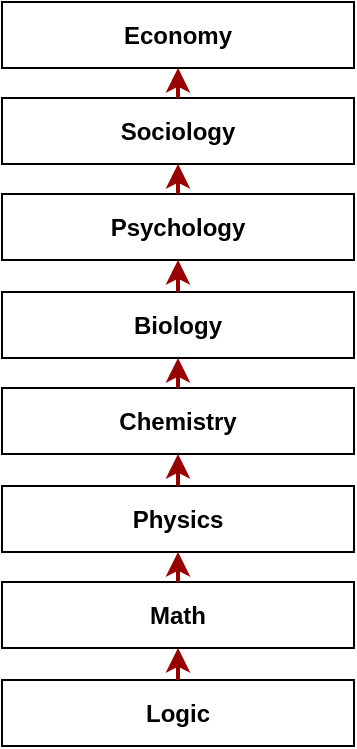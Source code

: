 <mxfile>
    <diagram id="F1WS4tzeOWhXUh7_vDFp" name="Page-1">
        <mxGraphModel dx="574" dy="596" grid="1" gridSize="4" guides="1" tooltips="1" connect="1" arrows="1" fold="1" page="1" pageScale="1" pageWidth="850" pageHeight="1100" math="0" shadow="0">
            <root>
                <mxCell id="0"/>
                <mxCell id="1" parent="0"/>
                <mxCell id="2" value="Math" style="rounded=0;whiteSpace=wrap;html=1;fontStyle=1;fontColor=#000000;" parent="1" vertex="1">
                    <mxGeometry x="64" y="495" width="176" height="33" as="geometry"/>
                </mxCell>
                <mxCell id="18" value="Logic" style="rounded=0;whiteSpace=wrap;html=1;fontStyle=1;fontColor=#000000;" parent="1" vertex="1">
                    <mxGeometry x="64" y="544" width="176" height="33" as="geometry"/>
                </mxCell>
                <mxCell id="19" value="" style="endArrow=classic;html=1;fontSize=12;fontColor=#000000;exitX=0.5;exitY=0;exitDx=0;exitDy=0;entryX=0.5;entryY=1;entryDx=0;entryDy=0;strokeColor=#990000;strokeWidth=2;" parent="1" source="18" target="2" edge="1">
                    <mxGeometry width="50" height="50" relative="1" as="geometry">
                        <mxPoint x="292" y="310" as="sourcePoint"/>
                        <mxPoint x="342" y="260" as="targetPoint"/>
                    </mxGeometry>
                </mxCell>
                <mxCell id="20" value="Chemistry" style="rounded=0;whiteSpace=wrap;html=1;fontStyle=1;fontColor=#000000;" parent="1" vertex="1">
                    <mxGeometry x="64" y="398" width="176" height="33" as="geometry"/>
                </mxCell>
                <mxCell id="21" value="Physics" style="rounded=0;whiteSpace=wrap;html=1;fontStyle=1;fontColor=#000000;" parent="1" vertex="1">
                    <mxGeometry x="64" y="447" width="176" height="33" as="geometry"/>
                </mxCell>
                <mxCell id="22" value="" style="endArrow=classic;html=1;fontSize=12;fontColor=#000000;exitX=0.5;exitY=0;exitDx=0;exitDy=0;entryX=0.5;entryY=1;entryDx=0;entryDy=0;strokeColor=#990000;strokeWidth=2;" parent="1" source="21" target="20" edge="1">
                    <mxGeometry width="50" height="50" relative="1" as="geometry">
                        <mxPoint x="292" y="213" as="sourcePoint"/>
                        <mxPoint x="342" y="163" as="targetPoint"/>
                    </mxGeometry>
                </mxCell>
                <mxCell id="24" value="" style="endArrow=classic;html=1;fontSize=12;fontColor=#000000;strokeColor=#990000;strokeWidth=2;exitX=0.5;exitY=0;exitDx=0;exitDy=0;entryX=0.5;entryY=1;entryDx=0;entryDy=0;" parent="1" source="2" target="21" edge="1">
                    <mxGeometry width="50" height="50" relative="1" as="geometry">
                        <mxPoint x="292" y="502" as="sourcePoint"/>
                        <mxPoint x="342" y="452" as="targetPoint"/>
                    </mxGeometry>
                </mxCell>
                <mxCell id="25" value="Psychology" style="rounded=0;whiteSpace=wrap;html=1;fontStyle=1;fontColor=#000000;" parent="1" vertex="1">
                    <mxGeometry x="64" y="301" width="176" height="33" as="geometry"/>
                </mxCell>
                <mxCell id="26" value="Biology" style="rounded=0;whiteSpace=wrap;html=1;fontStyle=1;fontColor=#000000;" parent="1" vertex="1">
                    <mxGeometry x="64" y="350" width="176" height="33" as="geometry"/>
                </mxCell>
                <mxCell id="27" value="" style="endArrow=classic;html=1;fontSize=12;fontColor=#000000;exitX=0.5;exitY=0;exitDx=0;exitDy=0;entryX=0.5;entryY=1;entryDx=0;entryDy=0;strokeColor=#990000;strokeWidth=2;" parent="1" source="26" target="25" edge="1">
                    <mxGeometry width="50" height="50" relative="1" as="geometry">
                        <mxPoint x="292" y="116" as="sourcePoint"/>
                        <mxPoint x="342" y="66" as="targetPoint"/>
                    </mxGeometry>
                </mxCell>
                <mxCell id="28" value="" style="endArrow=classic;html=1;fontSize=12;fontColor=#000000;strokeColor=#990000;strokeWidth=2;exitX=0.5;exitY=0;exitDx=0;exitDy=0;entryX=0.5;entryY=1;entryDx=0;entryDy=0;" parent="1" source="20" target="26" edge="1">
                    <mxGeometry width="50" height="50" relative="1" as="geometry">
                        <mxPoint x="292" y="502" as="sourcePoint"/>
                        <mxPoint x="342" y="452" as="targetPoint"/>
                    </mxGeometry>
                </mxCell>
                <mxCell id="29" value="Sociology" style="rounded=0;whiteSpace=wrap;html=1;fontStyle=1;fontColor=#000000;" parent="1" vertex="1">
                    <mxGeometry x="64" y="253" width="176" height="33" as="geometry"/>
                </mxCell>
                <mxCell id="30" value="" style="endArrow=classic;html=1;fontSize=12;fontColor=#000000;strokeColor=#990000;strokeWidth=2;exitX=0.5;exitY=0;exitDx=0;exitDy=0;entryX=0.5;entryY=1;entryDx=0;entryDy=0;" parent="1" source="25" target="29" edge="1">
                    <mxGeometry width="50" height="50" relative="1" as="geometry">
                        <mxPoint x="292" y="502" as="sourcePoint"/>
                        <mxPoint x="342" y="452" as="targetPoint"/>
                    </mxGeometry>
                </mxCell>
                <mxCell id="31" value="Economy" style="rounded=0;whiteSpace=wrap;html=1;fontStyle=1;fontColor=#000000;" parent="1" vertex="1">
                    <mxGeometry x="64" y="205" width="176" height="33" as="geometry"/>
                </mxCell>
                <mxCell id="32" value="" style="endArrow=classic;html=1;fontSize=12;fontColor=#000000;strokeColor=#990000;strokeWidth=2;exitX=0.5;exitY=0;exitDx=0;exitDy=0;entryX=0.5;entryY=1;entryDx=0;entryDy=0;" parent="1" source="29" target="31" edge="1">
                    <mxGeometry width="50" height="50" relative="1" as="geometry">
                        <mxPoint x="292" y="490" as="sourcePoint"/>
                        <mxPoint x="342" y="440" as="targetPoint"/>
                    </mxGeometry>
                </mxCell>
            </root>
        </mxGraphModel>
    </diagram>
    <diagram id="VA9OBIWhfDy3G_4U0K6V" name="Page-2">
        <mxGraphModel dx="574" dy="596" grid="1" gridSize="4" guides="1" tooltips="1" connect="1" arrows="1" fold="1" page="1" pageScale="1" pageWidth="850" pageHeight="1100" math="0" shadow="0">
            <root>
                <mxCell id="_ZFgM0GE4wVsh7DkCr8R-0"/>
                <mxCell id="_ZFgM0GE4wVsh7DkCr8R-1" parent="_ZFgM0GE4wVsh7DkCr8R-0"/>
                <mxCell id="_ZFgM0GE4wVsh7DkCr8R-19" value="" style="shape=flexArrow;endArrow=classic;html=1;fontSize=12;fontColor=#990000;strokeColor=#990000;strokeWidth=2;endWidth=33;endSize=15.78;width=192;fillColor=#660000;gradientColor=none;opacity=10;" parent="_ZFgM0GE4wVsh7DkCr8R-1" edge="1">
                    <mxGeometry width="50" height="50" relative="1" as="geometry">
                        <mxPoint x="224" y="544" as="sourcePoint"/>
                        <mxPoint x="224" y="172" as="targetPoint"/>
                    </mxGeometry>
                </mxCell>
                <mxCell id="_ZFgM0GE4wVsh7DkCr8R-5" value="Logic" style="rounded=0;whiteSpace=wrap;html=1;fontSize=12;fontColor=#990000;strokeColor=#808080;" parent="_ZFgM0GE4wVsh7DkCr8R-1" vertex="1">
                    <mxGeometry x="144" y="480" width="160" height="32" as="geometry"/>
                </mxCell>
                <mxCell id="_ZFgM0GE4wVsh7DkCr8R-6" value="Math" style="rounded=0;whiteSpace=wrap;html=1;fontSize=12;fontColor=#990000;strokeColor=#808080;" parent="_ZFgM0GE4wVsh7DkCr8R-1" vertex="1">
                    <mxGeometry x="144" y="448" width="160" height="32" as="geometry"/>
                </mxCell>
                <mxCell id="_ZFgM0GE4wVsh7DkCr8R-7" value="Physics" style="rounded=0;whiteSpace=wrap;html=1;fontSize=12;fontColor=#990000;strokeColor=#808080;" parent="_ZFgM0GE4wVsh7DkCr8R-1" vertex="1">
                    <mxGeometry x="144" y="416" width="160" height="32" as="geometry"/>
                </mxCell>
                <mxCell id="_ZFgM0GE4wVsh7DkCr8R-8" value="Chemistry" style="rounded=0;whiteSpace=wrap;html=1;fontSize=12;fontColor=#990000;strokeColor=#808080;" parent="_ZFgM0GE4wVsh7DkCr8R-1" vertex="1">
                    <mxGeometry x="144" y="384" width="160" height="32" as="geometry"/>
                </mxCell>
                <mxCell id="_ZFgM0GE4wVsh7DkCr8R-9" value="Biology" style="rounded=0;whiteSpace=wrap;html=1;fontSize=12;fontColor=#990000;strokeColor=#808080;" parent="_ZFgM0GE4wVsh7DkCr8R-1" vertex="1">
                    <mxGeometry x="160" y="351" width="128" height="32" as="geometry"/>
                </mxCell>
                <mxCell id="_ZFgM0GE4wVsh7DkCr8R-10" value="Nano-Science" style="rounded=0;whiteSpace=wrap;html=1;fontSize=12;fontColor=#000000;strokeColor=#808080;" parent="_ZFgM0GE4wVsh7DkCr8R-1" vertex="1">
                    <mxGeometry x="48" y="351" width="112" height="32" as="geometry"/>
                </mxCell>
                <mxCell id="_ZFgM0GE4wVsh7DkCr8R-11" value="Xeno-Science" style="rounded=0;whiteSpace=wrap;html=1;fontSize=12;fontColor=#000000;strokeColor=#808080;" parent="_ZFgM0GE4wVsh7DkCr8R-1" vertex="1">
                    <mxGeometry x="288" y="351" width="112" height="32" as="geometry"/>
                </mxCell>
                <mxCell id="_ZFgM0GE4wVsh7DkCr8R-12" value="Engineering&lt;br&gt;Computer Science" style="rounded=0;whiteSpace=wrap;html=1;fontSize=12;fontColor=#000000;strokeColor=#808080;" parent="_ZFgM0GE4wVsh7DkCr8R-1" vertex="1">
                    <mxGeometry x="48" y="288" width="112" height="63" as="geometry"/>
                </mxCell>
                <mxCell id="_ZFgM0GE4wVsh7DkCr8R-13" value="Brain Science&lt;br&gt;Med Science&lt;br&gt;Agro Sceince" style="rounded=0;whiteSpace=wrap;html=1;fontSize=12;fontColor=#000000;strokeColor=#808080;" parent="_ZFgM0GE4wVsh7DkCr8R-1" vertex="1">
                    <mxGeometry x="160" y="288" width="128" height="63" as="geometry"/>
                </mxCell>
                <mxCell id="_ZFgM0GE4wVsh7DkCr8R-14" value="Astronomy&lt;br&gt;Cosmology&lt;br&gt;&amp;nbsp;Environment" style="rounded=0;whiteSpace=wrap;html=1;fontSize=12;fontColor=#000000;strokeColor=#808080;" parent="_ZFgM0GE4wVsh7DkCr8R-1" vertex="1">
                    <mxGeometry x="288" y="288" width="112" height="63" as="geometry"/>
                </mxCell>
                <mxCell id="_ZFgM0GE4wVsh7DkCr8R-17" value="Socioeconomic Science" style="rounded=0;whiteSpace=wrap;html=1;fontSize=12;fontColor=#000000;strokeColor=#808080;" parent="_ZFgM0GE4wVsh7DkCr8R-1" vertex="1">
                    <mxGeometry x="144" y="256" width="160" height="32" as="geometry"/>
                </mxCell>
                <mxCell id="_ZFgM0GE4wVsh7DkCr8R-18" value="Law / Ethics" style="rounded=0;whiteSpace=wrap;html=1;fontSize=12;fontColor=#000000;strokeColor=#808080;" parent="_ZFgM0GE4wVsh7DkCr8R-1" vertex="1">
                    <mxGeometry x="176" y="224" width="96" height="32" as="geometry"/>
                </mxCell>
            </root>
        </mxGraphModel>
    </diagram>
    <diagram id="DR9CsFxQyOBPFW0XQo1n" name="Page-3">
        <mxGraphModel dx="574" dy="596" grid="1" gridSize="4" guides="1" tooltips="1" connect="1" arrows="1" fold="1" page="1" pageScale="1" pageWidth="850" pageHeight="1100" math="0" shadow="0">
            <root>
                <mxCell id="1sZ5kJO6t6zVGSn-20Mr-0"/>
                <mxCell id="1sZ5kJO6t6zVGSn-20Mr-1" parent="1sZ5kJO6t6zVGSn-20Mr-0"/>
                <mxCell id="59JM6lkrC4tBLsQ5QzoY-0" value="" style="shape=flexArrow;endArrow=classic;html=1;fontSize=12;fontColor=#990000;strokeColor=#990000;strokeWidth=2;endWidth=33;endSize=15.78;width=192;fillColor=#660000;gradientColor=none;opacity=10;" parent="1sZ5kJO6t6zVGSn-20Mr-1" edge="1">
                    <mxGeometry width="50" height="50" relative="1" as="geometry">
                        <mxPoint x="224" y="544" as="sourcePoint"/>
                        <mxPoint x="224" y="172" as="targetPoint"/>
                    </mxGeometry>
                </mxCell>
                <mxCell id="59JM6lkrC4tBLsQ5QzoY-1" value="Computer Architecture &amp;amp; Assembly Language" style="rounded=0;whiteSpace=wrap;html=1;fontSize=12;fontColor=#990000;strokeColor=#808080;" parent="1sZ5kJO6t6zVGSn-20Mr-1" vertex="1">
                    <mxGeometry x="144" y="479" width="160" height="44" as="geometry"/>
                </mxCell>
                <mxCell id="59JM6lkrC4tBLsQ5QzoY-2" value="Operating Systems &amp;amp; Computer Networks" style="rounded=0;whiteSpace=wrap;html=1;fontSize=12;fontColor=#990000;strokeColor=#808080;" parent="1sZ5kJO6t6zVGSn-20Mr-1" vertex="1">
                    <mxGeometry x="144" y="431" width="160" height="48" as="geometry"/>
                </mxCell>
                <mxCell id="59JM6lkrC4tBLsQ5QzoY-4" value="Data Structures &amp;amp;&amp;nbsp; Algorithms with Python/Java" style="rounded=0;whiteSpace=wrap;html=1;fontSize=12;fontColor=#990000;strokeColor=#808080;" parent="1sZ5kJO6t6zVGSn-20Mr-1" vertex="1">
                    <mxGeometry x="144" y="335" width="160" height="48" as="geometry"/>
                </mxCell>
                <mxCell id="59JM6lkrC4tBLsQ5QzoY-16" value="Design Patterns &amp;amp;&amp;nbsp; &amp;nbsp; &amp;nbsp;Software Architecture" style="rounded=0;whiteSpace=wrap;html=1;fontSize=12;fontColor=#990000;strokeColor=#808080;" parent="1sZ5kJO6t6zVGSn-20Mr-1" vertex="1">
                    <mxGeometry x="144" y="287" width="160" height="48" as="geometry"/>
                </mxCell>
                <mxCell id="59JM6lkrC4tBLsQ5QzoY-18" value="AI" style="rounded=0;whiteSpace=wrap;html=1;fontSize=12;fontColor=#990000;strokeColor=#808080;" parent="1sZ5kJO6t6zVGSn-20Mr-1" vertex="1">
                    <mxGeometry x="144" y="239" width="80" height="48" as="geometry"/>
                </mxCell>
                <mxCell id="59JM6lkrC4tBLsQ5QzoY-19" value="Programming Languages and Compilers" style="rounded=0;whiteSpace=wrap;html=1;fontSize=12;fontColor=#990000;strokeColor=#808080;" parent="1sZ5kJO6t6zVGSn-20Mr-1" vertex="1">
                    <mxGeometry x="144" y="383" width="160" height="48" as="geometry"/>
                </mxCell>
                <mxCell id="59JM6lkrC4tBLsQ5QzoY-21" value="Blockchain" style="rounded=0;whiteSpace=wrap;html=1;fontSize=12;fontColor=#990000;strokeColor=#808080;" parent="1sZ5kJO6t6zVGSn-20Mr-1" vertex="1">
                    <mxGeometry x="224" y="239" width="80" height="48" as="geometry"/>
                </mxCell>
            </root>
        </mxGraphModel>
    </diagram>
</mxfile>